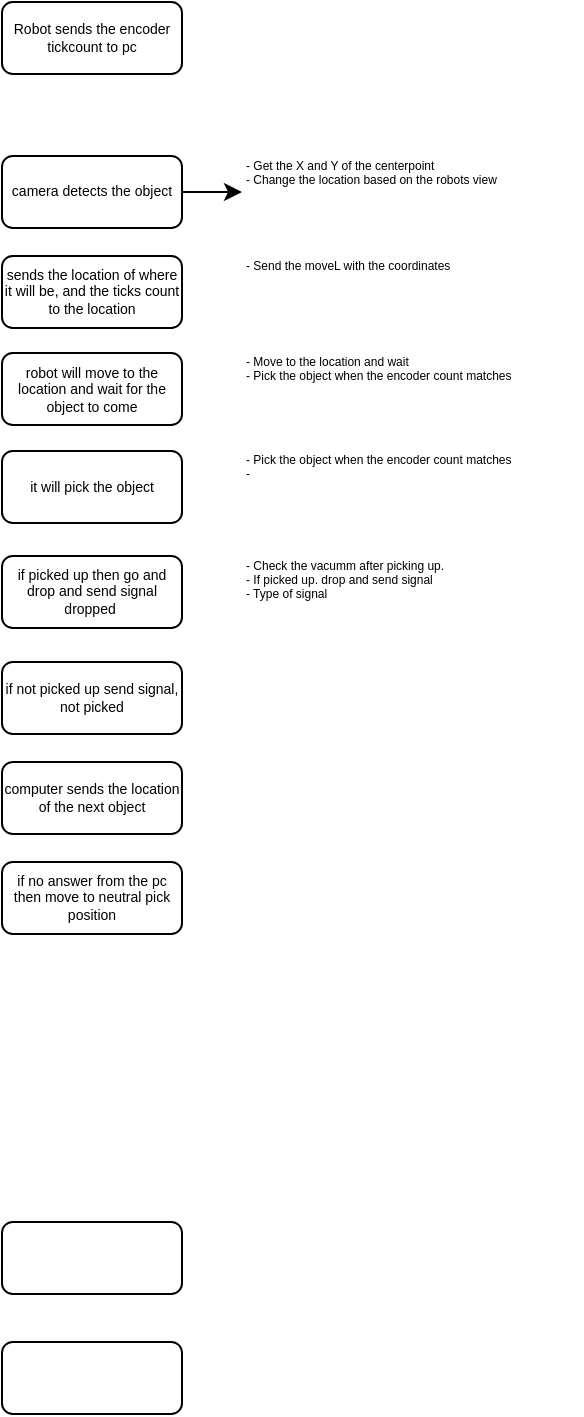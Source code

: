 <mxfile version="21.1.1" type="device">
  <diagram name="Page-1" id="LyqZY6KkNUmO3at2b9Nw">
    <mxGraphModel dx="466" dy="625" grid="1" gridSize="10" guides="1" tooltips="1" connect="1" arrows="1" fold="1" page="1" pageScale="1" pageWidth="1100" pageHeight="850" math="0" shadow="0">
      <root>
        <mxCell id="0" />
        <mxCell id="1" parent="0" />
        <mxCell id="TQ_MRLcAaZdKzZCNnS61-9" style="edgeStyle=orthogonalEdgeStyle;rounded=0;orthogonalLoop=1;jettySize=auto;html=1;entryX=0;entryY=0.5;entryDx=0;entryDy=0;exitX=1;exitY=0.5;exitDx=0;exitDy=0;" edge="1" parent="1" source="tiBrjMvVy3Kj4YKHYdIc-1" target="TQ_MRLcAaZdKzZCNnS61-11">
          <mxGeometry relative="1" as="geometry">
            <mxPoint x="190" y="259.99" as="targetPoint" />
          </mxGeometry>
        </mxCell>
        <mxCell id="tiBrjMvVy3Kj4YKHYdIc-1" value="camera detects the object" style="rounded=1;whiteSpace=wrap;html=1;fontSize=7;" parent="1" vertex="1">
          <mxGeometry x="10" y="207" width="90" height="36" as="geometry" />
        </mxCell>
        <mxCell id="tiBrjMvVy3Kj4YKHYdIc-2" value="sends the location of where it will be, and the ticks count to the location" style="rounded=1;whiteSpace=wrap;html=1;fontSize=7;" parent="1" vertex="1">
          <mxGeometry x="10" y="257" width="90" height="36" as="geometry" />
        </mxCell>
        <mxCell id="tiBrjMvVy3Kj4YKHYdIc-3" value="robot will move to the location and wait for the object to come " style="rounded=1;whiteSpace=wrap;html=1;fontSize=7;" parent="1" vertex="1">
          <mxGeometry x="10" y="305.5" width="90" height="36" as="geometry" />
        </mxCell>
        <mxCell id="tiBrjMvVy3Kj4YKHYdIc-4" value="" style="rounded=1;whiteSpace=wrap;html=1;fontSize=7;" parent="1" vertex="1">
          <mxGeometry x="10" y="800" width="90" height="36" as="geometry" />
        </mxCell>
        <mxCell id="tiBrjMvVy3Kj4YKHYdIc-5" value="" style="rounded=1;whiteSpace=wrap;html=1;fontSize=7;" parent="1" vertex="1">
          <mxGeometry x="10" y="740" width="90" height="36" as="geometry" />
        </mxCell>
        <mxCell id="tiBrjMvVy3Kj4YKHYdIc-6" value="if no answer from the pc then move to neutral pick position " style="rounded=1;whiteSpace=wrap;html=1;fontSize=7;" parent="1" vertex="1">
          <mxGeometry x="10" y="560" width="90" height="36" as="geometry" />
        </mxCell>
        <mxCell id="tiBrjMvVy3Kj4YKHYdIc-7" value="Robot sends the encoder tickcount to pc" style="rounded=1;whiteSpace=wrap;html=1;fontSize=7;" parent="1" vertex="1">
          <mxGeometry x="10" y="130" width="90" height="36" as="geometry" />
        </mxCell>
        <mxCell id="tiBrjMvVy3Kj4YKHYdIc-8" value="computer sends the location of the next object " style="rounded=1;whiteSpace=wrap;html=1;fontSize=7;" parent="1" vertex="1">
          <mxGeometry x="10" y="510" width="90" height="36" as="geometry" />
        </mxCell>
        <mxCell id="tiBrjMvVy3Kj4YKHYdIc-9" value="it will pick the object" style="rounded=1;whiteSpace=wrap;html=1;fontSize=7;" parent="1" vertex="1">
          <mxGeometry x="10" y="354.5" width="90" height="36" as="geometry" />
        </mxCell>
        <mxCell id="tiBrjMvVy3Kj4YKHYdIc-10" value="&lt;div style=&quot;font-size: 7px;&quot;&gt;if not picked up send signal, not picked &lt;br style=&quot;font-size: 7px;&quot;&gt;&lt;/div&gt;" style="rounded=1;whiteSpace=wrap;html=1;fontSize=7;" parent="1" vertex="1">
          <mxGeometry x="10" y="460" width="90" height="36" as="geometry" />
        </mxCell>
        <mxCell id="tiBrjMvVy3Kj4YKHYdIc-11" value="if picked up then go and drop and send signal dropped&amp;nbsp; " style="rounded=1;whiteSpace=wrap;html=1;fontSize=7;" parent="1" vertex="1">
          <mxGeometry x="10" y="407" width="90" height="36" as="geometry" />
        </mxCell>
        <mxCell id="TQ_MRLcAaZdKzZCNnS61-11" value="&lt;div&gt;&lt;font style=&quot;font-size: 6px;&quot;&gt;- Get the X and &lt;/font&gt;&lt;font style=&quot;font-size: 6px;&quot;&gt;Y of the centerpoint &lt;br&gt;&lt;/font&gt;&lt;/div&gt;&lt;div&gt;&lt;font style=&quot;font-size: 6px;&quot;&gt;- Change the location based on the robots view&lt;/font&gt;&lt;/div&gt;&lt;div&gt;&lt;font style=&quot;font-size: 6px;&quot;&gt;&lt;br&gt;&lt;/font&gt;&lt;/div&gt;" style="text;html=1;strokeColor=none;fillColor=none;align=left;verticalAlign=top;whiteSpace=wrap;rounded=0;fontSize=6;" vertex="1" parent="1">
          <mxGeometry x="130" y="201.5" width="130" height="47" as="geometry" />
        </mxCell>
        <mxCell id="TQ_MRLcAaZdKzZCNnS61-12" value="&lt;div&gt;&lt;font style=&quot;font-size: 6px;&quot;&gt;- Send the moveL with the coordinates&lt;br&gt;&lt;/font&gt;&lt;/div&gt;&lt;div&gt;&lt;font style=&quot;font-size: 6px;&quot;&gt;&lt;br&gt;&lt;/font&gt;&lt;/div&gt;" style="text;html=1;strokeColor=none;fillColor=none;align=left;verticalAlign=top;whiteSpace=wrap;rounded=0;fontSize=6;" vertex="1" parent="1">
          <mxGeometry x="130" y="251.5" width="130" height="47" as="geometry" />
        </mxCell>
        <mxCell id="TQ_MRLcAaZdKzZCNnS61-13" value="&lt;div&gt;&lt;font style=&quot;font-size: 6px;&quot;&gt;- Move to the location and wait&lt;br&gt;&lt;/font&gt;&lt;/div&gt;&lt;div&gt;&lt;font style=&quot;font-size: 6px;&quot;&gt;- Pick the object when the encoder count matches &lt;br&gt;&lt;/font&gt;&lt;/div&gt;" style="text;html=1;strokeColor=none;fillColor=none;align=left;verticalAlign=top;whiteSpace=wrap;rounded=0;fontSize=6;" vertex="1" parent="1">
          <mxGeometry x="130" y="300" width="170" height="47" as="geometry" />
        </mxCell>
        <mxCell id="TQ_MRLcAaZdKzZCNnS61-14" value="&lt;div&gt;&lt;font style=&quot;font-size: 6px;&quot;&gt;- Pick the object when the encoder count matches &lt;br&gt;&lt;/font&gt;&lt;/div&gt;&lt;div&gt;&lt;font style=&quot;font-size: 6px;&quot;&gt;- &lt;br&gt;&lt;/font&gt;&lt;/div&gt;" style="text;html=1;strokeColor=none;fillColor=none;align=left;verticalAlign=top;whiteSpace=wrap;rounded=0;fontSize=6;" vertex="1" parent="1">
          <mxGeometry x="130" y="349" width="170" height="47" as="geometry" />
        </mxCell>
        <mxCell id="TQ_MRLcAaZdKzZCNnS61-15" value="&lt;div&gt;&lt;font style=&quot;font-size: 6px;&quot;&gt;- Check the vacumm after picking up.&lt;br&gt;&lt;/font&gt;&lt;/div&gt;&lt;div&gt;- If picked up. drop and send signal &lt;br&gt;&lt;/div&gt;&lt;div&gt;- Type of signal &lt;br&gt;&lt;/div&gt;" style="text;html=1;strokeColor=none;fillColor=none;align=left;verticalAlign=top;whiteSpace=wrap;rounded=0;fontSize=6;" vertex="1" parent="1">
          <mxGeometry x="130" y="402" width="170" height="47" as="geometry" />
        </mxCell>
      </root>
    </mxGraphModel>
  </diagram>
</mxfile>
